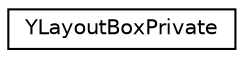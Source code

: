 digraph "Graphical Class Hierarchy"
{
 // LATEX_PDF_SIZE
  edge [fontname="Helvetica",fontsize="10",labelfontname="Helvetica",labelfontsize="10"];
  node [fontname="Helvetica",fontsize="10",shape=record];
  rankdir="LR";
  Node0 [label="YLayoutBoxPrivate",height=0.2,width=0.4,color="black", fillcolor="white", style="filled",URL="$structYLayoutBoxPrivate.html",tooltip=" "];
}
